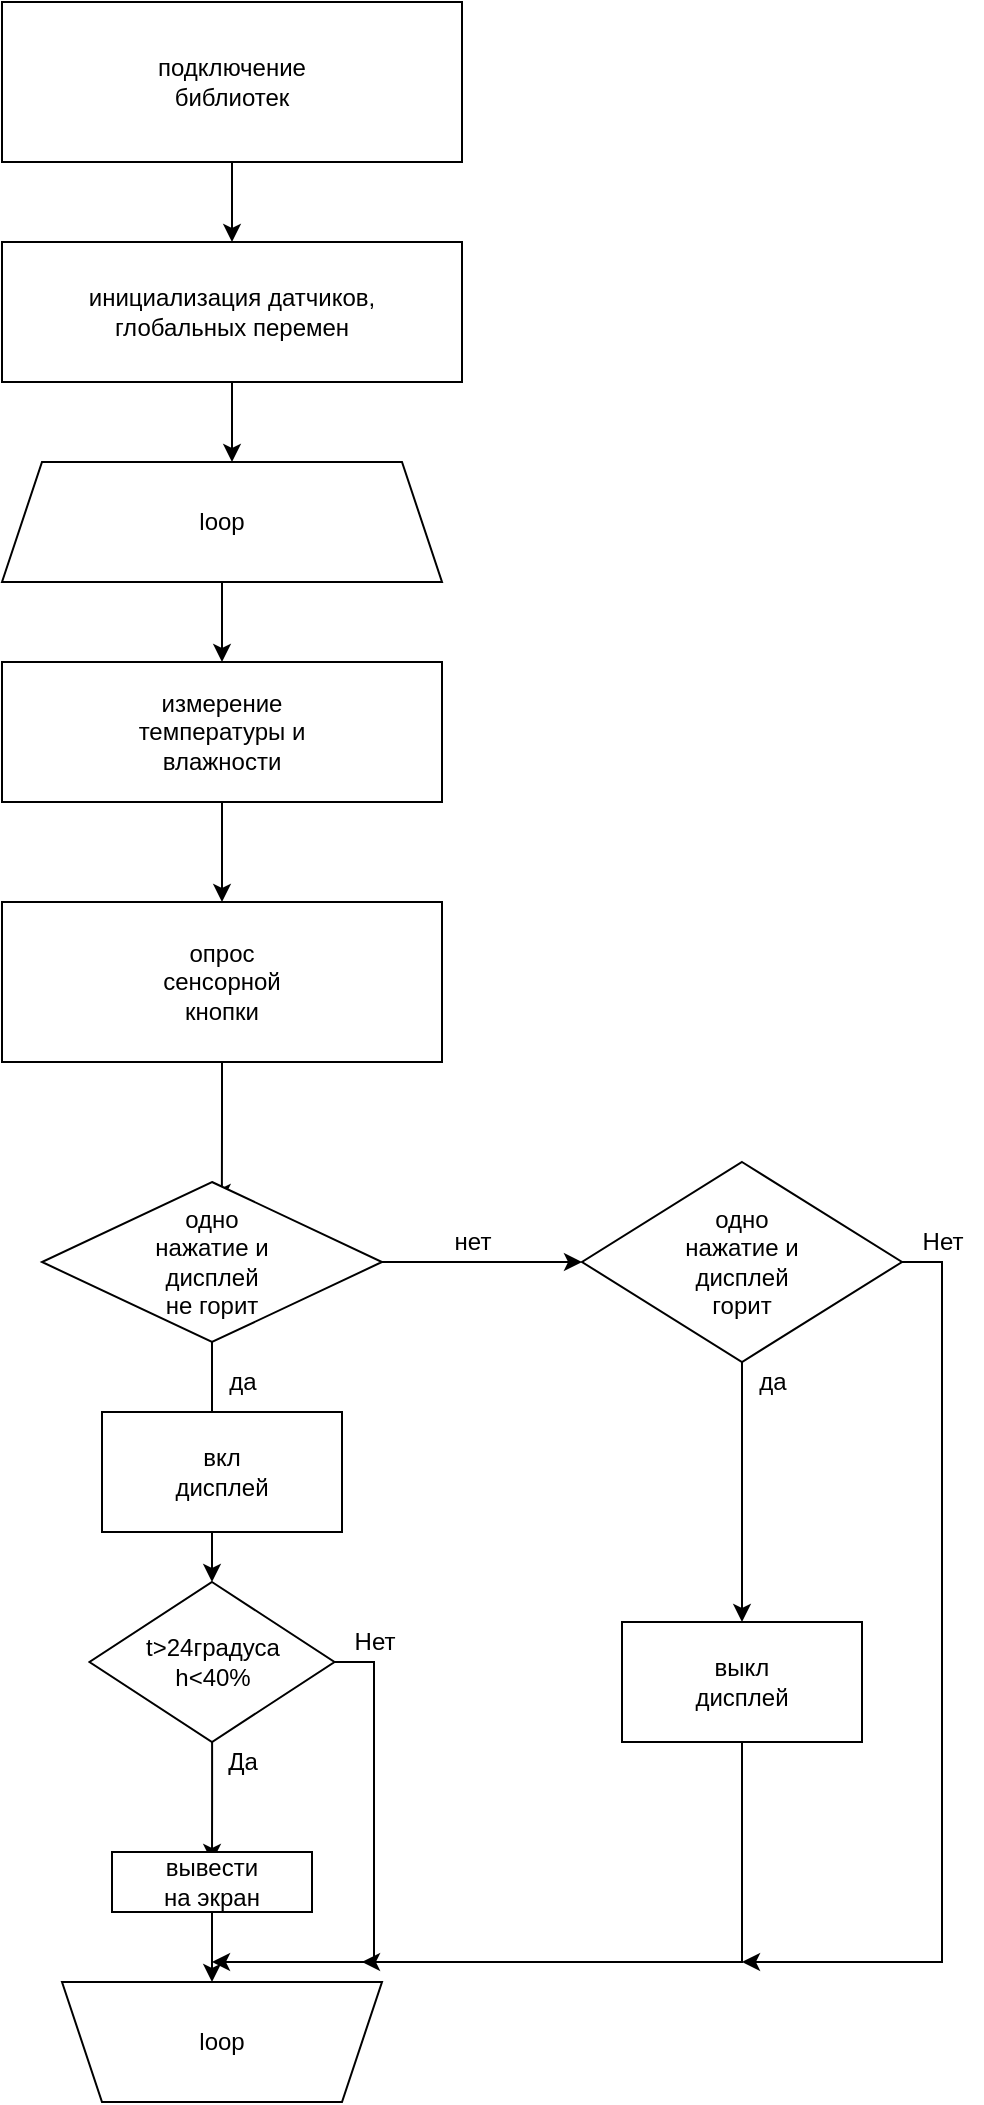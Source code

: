 <mxfile version="16.6.5" type="device"><diagram id="C9LLtqoHCOyB6LQPm11q" name="Page-1"><mxGraphModel dx="1354" dy="716" grid="1" gridSize="10" guides="1" tooltips="1" connect="1" arrows="1" fold="1" page="1" pageScale="1" pageWidth="827" pageHeight="1169" math="0" shadow="0"><root><mxCell id="0"/><mxCell id="1" parent="0"/><mxCell id="eKYsQ5l_sqrbZvBJoanJ-5" style="edgeStyle=orthogonalEdgeStyle;rounded=0;orthogonalLoop=1;jettySize=auto;html=1;exitX=0.5;exitY=1;exitDx=0;exitDy=0;entryX=0.5;entryY=0;entryDx=0;entryDy=0;" parent="1" source="eKYsQ5l_sqrbZvBJoanJ-1" target="eKYsQ5l_sqrbZvBJoanJ-4" edge="1"><mxGeometry relative="1" as="geometry"/></mxCell><mxCell id="eKYsQ5l_sqrbZvBJoanJ-1" value="&lt;div&gt;подключение&lt;/div&gt;&lt;div&gt;библиотек&lt;br&gt;&lt;/div&gt;" style="rounded=0;whiteSpace=wrap;html=1;" parent="1" vertex="1"><mxGeometry x="130" y="280" width="230" height="80" as="geometry"/></mxCell><mxCell id="eKYsQ5l_sqrbZvBJoanJ-8" style="edgeStyle=orthogonalEdgeStyle;rounded=0;orthogonalLoop=1;jettySize=auto;html=1;" parent="1" source="eKYsQ5l_sqrbZvBJoanJ-4" edge="1"><mxGeometry relative="1" as="geometry"><mxPoint x="245" y="510" as="targetPoint"/></mxGeometry></mxCell><mxCell id="eKYsQ5l_sqrbZvBJoanJ-4" value="&lt;div&gt;инициализация датчиков,&lt;/div&gt;&lt;div&gt;глобальных перемен&lt;br&gt;&lt;/div&gt;" style="rounded=0;whiteSpace=wrap;html=1;" parent="1" vertex="1"><mxGeometry x="130" y="400" width="230" height="70" as="geometry"/></mxCell><mxCell id="eKYsQ5l_sqrbZvBJoanJ-15" style="edgeStyle=orthogonalEdgeStyle;rounded=0;orthogonalLoop=1;jettySize=auto;html=1;" parent="1" source="eKYsQ5l_sqrbZvBJoanJ-9" target="eKYsQ5l_sqrbZvBJoanJ-10" edge="1"><mxGeometry relative="1" as="geometry"/></mxCell><mxCell id="eKYsQ5l_sqrbZvBJoanJ-9" value="loop" style="shape=trapezoid;perimeter=trapezoidPerimeter;whiteSpace=wrap;html=1;fixedSize=1;" parent="1" vertex="1"><mxGeometry x="130" y="510" width="220" height="60" as="geometry"/></mxCell><mxCell id="eKYsQ5l_sqrbZvBJoanJ-17" style="edgeStyle=orthogonalEdgeStyle;rounded=0;orthogonalLoop=1;jettySize=auto;html=1;" parent="1" source="eKYsQ5l_sqrbZvBJoanJ-10" target="eKYsQ5l_sqrbZvBJoanJ-16" edge="1"><mxGeometry relative="1" as="geometry"/></mxCell><mxCell id="eKYsQ5l_sqrbZvBJoanJ-10" value="&lt;div&gt;измерение &lt;br&gt;&lt;/div&gt;&lt;div&gt;температуры и&lt;/div&gt;влажности" style="rounded=0;whiteSpace=wrap;html=1;" parent="1" vertex="1"><mxGeometry x="130" y="610" width="220" height="70" as="geometry"/></mxCell><mxCell id="eKYsQ5l_sqrbZvBJoanJ-19" style="edgeStyle=orthogonalEdgeStyle;rounded=0;orthogonalLoop=1;jettySize=auto;html=1;entryX=0.529;entryY=0.125;entryDx=0;entryDy=0;entryPerimeter=0;" parent="1" source="eKYsQ5l_sqrbZvBJoanJ-16" target="eKYsQ5l_sqrbZvBJoanJ-18" edge="1"><mxGeometry relative="1" as="geometry"/></mxCell><mxCell id="eKYsQ5l_sqrbZvBJoanJ-16" value="&lt;div&gt;опрос&lt;/div&gt;&lt;div&gt;сенсорной&lt;/div&gt;&lt;div&gt;кнопки&lt;br&gt;&lt;/div&gt;" style="rounded=0;whiteSpace=wrap;html=1;" parent="1" vertex="1"><mxGeometry x="130" y="730" width="220" height="80" as="geometry"/></mxCell><mxCell id="eKYsQ5l_sqrbZvBJoanJ-22" value="" style="edgeStyle=orthogonalEdgeStyle;rounded=0;orthogonalLoop=1;jettySize=auto;html=1;" parent="1" source="eKYsQ5l_sqrbZvBJoanJ-18" target="eKYsQ5l_sqrbZvBJoanJ-20" edge="1"><mxGeometry relative="1" as="geometry"/></mxCell><mxCell id="eKYsQ5l_sqrbZvBJoanJ-27" style="edgeStyle=orthogonalEdgeStyle;rounded=0;orthogonalLoop=1;jettySize=auto;html=1;" parent="1" source="eKYsQ5l_sqrbZvBJoanJ-18" edge="1"><mxGeometry relative="1" as="geometry"><mxPoint x="235" y="1000" as="targetPoint"/></mxGeometry></mxCell><mxCell id="eKYsQ5l_sqrbZvBJoanJ-18" value="&lt;div&gt;одно&lt;/div&gt;&lt;div&gt;нажатие и &lt;br&gt;&lt;/div&gt;&lt;div&gt;дисплей&lt;/div&gt;&lt;div&gt;не горит&lt;br&gt;&lt;/div&gt;" style="rhombus;whiteSpace=wrap;html=1;" parent="1" vertex="1"><mxGeometry x="150" y="870" width="170" height="80" as="geometry"/></mxCell><mxCell id="VPlppFtOu7DBjnk0ZYlC-4" style="edgeStyle=orthogonalEdgeStyle;rounded=0;orthogonalLoop=1;jettySize=auto;html=1;exitX=0.5;exitY=1;exitDx=0;exitDy=0;entryX=0.5;entryY=0;entryDx=0;entryDy=0;" edge="1" parent="1" source="eKYsQ5l_sqrbZvBJoanJ-20" target="eKYsQ5l_sqrbZvBJoanJ-39"><mxGeometry relative="1" as="geometry"/></mxCell><mxCell id="VPlppFtOu7DBjnk0ZYlC-7" style="edgeStyle=orthogonalEdgeStyle;rounded=0;orthogonalLoop=1;jettySize=auto;html=1;exitX=1;exitY=0.5;exitDx=0;exitDy=0;" edge="1" parent="1" source="eKYsQ5l_sqrbZvBJoanJ-20"><mxGeometry relative="1" as="geometry"><mxPoint x="500" y="1260" as="targetPoint"/><Array as="points"><mxPoint x="600" y="910"/><mxPoint x="600" y="1260"/></Array></mxGeometry></mxCell><mxCell id="eKYsQ5l_sqrbZvBJoanJ-20" value="&lt;div&gt;одно&lt;/div&gt;&lt;div&gt;нажатие и&lt;br&gt;&lt;/div&gt;&lt;div&gt;дисплей&lt;/div&gt;&lt;div&gt;горит&lt;br&gt;&lt;/div&gt;" style="rhombus;whiteSpace=wrap;html=1;" parent="1" vertex="1"><mxGeometry x="420" y="860" width="160" height="100" as="geometry"/></mxCell><mxCell id="eKYsQ5l_sqrbZvBJoanJ-23" value="нет" style="text;html=1;align=center;verticalAlign=middle;resizable=0;points=[];autosize=1;strokeColor=none;fillColor=none;" parent="1" vertex="1"><mxGeometry x="350" y="890" width="30" height="20" as="geometry"/></mxCell><mxCell id="eKYsQ5l_sqrbZvBJoanJ-28" value="да" style="text;html=1;align=center;verticalAlign=middle;resizable=0;points=[];autosize=1;strokeColor=none;fillColor=none;" parent="1" vertex="1"><mxGeometry x="235" y="960" width="30" height="20" as="geometry"/></mxCell><mxCell id="eKYsQ5l_sqrbZvBJoanJ-31" style="edgeStyle=orthogonalEdgeStyle;rounded=0;orthogonalLoop=1;jettySize=auto;html=1;" parent="1" source="eKYsQ5l_sqrbZvBJoanJ-30" edge="1"><mxGeometry relative="1" as="geometry"><mxPoint x="235" y="1070" as="targetPoint"/></mxGeometry></mxCell><mxCell id="eKYsQ5l_sqrbZvBJoanJ-30" value="&lt;div&gt;вкл&lt;/div&gt;&lt;div&gt;дисплей&lt;br&gt;&lt;/div&gt;" style="text;html=1;align=center;verticalAlign=middle;resizable=0;points=[];autosize=1;strokeColor=none;fillColor=none;" parent="1" vertex="1"><mxGeometry x="205" y="1000" width="60" height="30" as="geometry"/></mxCell><mxCell id="eKYsQ5l_sqrbZvBJoanJ-34" style="edgeStyle=orthogonalEdgeStyle;rounded=0;orthogonalLoop=1;jettySize=auto;html=1;" parent="1" source="eKYsQ5l_sqrbZvBJoanJ-32" edge="1"><mxGeometry relative="1" as="geometry"><mxPoint x="235" y="1210" as="targetPoint"/></mxGeometry></mxCell><mxCell id="VPlppFtOu7DBjnk0ZYlC-1" style="edgeStyle=orthogonalEdgeStyle;rounded=0;orthogonalLoop=1;jettySize=auto;html=1;exitX=1;exitY=0.5;exitDx=0;exitDy=0;" edge="1" parent="1" source="eKYsQ5l_sqrbZvBJoanJ-32"><mxGeometry relative="1" as="geometry"><mxPoint x="235" y="1260" as="targetPoint"/><Array as="points"><mxPoint x="316" y="1110"/><mxPoint x="316" y="1260"/></Array></mxGeometry></mxCell><mxCell id="eKYsQ5l_sqrbZvBJoanJ-32" value="&lt;div&gt;t&amp;gt;24градуса&lt;/div&gt;&lt;div&gt;h&amp;lt;40%&lt;br&gt;&lt;/div&gt;" style="rhombus;whiteSpace=wrap;html=1;" parent="1" vertex="1"><mxGeometry x="173.75" y="1070" width="122.5" height="80" as="geometry"/></mxCell><mxCell id="eKYsQ5l_sqrbZvBJoanJ-37" style="edgeStyle=orthogonalEdgeStyle;rounded=0;orthogonalLoop=1;jettySize=auto;html=1;" parent="1" source="eKYsQ5l_sqrbZvBJoanJ-35" edge="1"><mxGeometry relative="1" as="geometry"><mxPoint x="235" y="1270" as="targetPoint"/></mxGeometry></mxCell><mxCell id="eKYsQ5l_sqrbZvBJoanJ-35" value="проветрить" style="text;html=1;align=center;verticalAlign=middle;resizable=0;points=[];autosize=1;strokeColor=none;fillColor=none;" parent="1" vertex="1"><mxGeometry x="195" y="1210" width="80" height="20" as="geometry"/></mxCell><mxCell id="eKYsQ5l_sqrbZvBJoanJ-38" value="loop" style="shape=trapezoid;perimeter=trapezoidPerimeter;whiteSpace=wrap;html=1;fixedSize=1;shadow=0;rounded=0;sketch=0;flipV=1;" parent="1" vertex="1"><mxGeometry x="160" y="1270" width="160" height="60" as="geometry"/></mxCell><mxCell id="VPlppFtOu7DBjnk0ZYlC-5" style="edgeStyle=orthogonalEdgeStyle;rounded=0;orthogonalLoop=1;jettySize=auto;html=1;exitX=0.5;exitY=1;exitDx=0;exitDy=0;" edge="1" parent="1" source="eKYsQ5l_sqrbZvBJoanJ-39"><mxGeometry relative="1" as="geometry"><mxPoint x="310" y="1260" as="targetPoint"/><Array as="points"><mxPoint x="500" y="1260"/></Array></mxGeometry></mxCell><mxCell id="eKYsQ5l_sqrbZvBJoanJ-39" value="&lt;div&gt;выкл&lt;/div&gt;&lt;div&gt;дисплей&lt;br&gt;&lt;/div&gt;" style="rounded=0;whiteSpace=wrap;html=1;shadow=0;sketch=0;fontFamily=Helvetica;fontSize=12;fontColor=default;strokeColor=default;fillColor=default;" parent="1" vertex="1"><mxGeometry x="440" y="1090" width="120" height="60" as="geometry"/></mxCell><mxCell id="eKYsQ5l_sqrbZvBJoanJ-40" value="&lt;div&gt;вкл&lt;/div&gt;&lt;div&gt;дисплей&lt;br&gt;&lt;/div&gt;" style="rounded=0;whiteSpace=wrap;html=1;shadow=0;sketch=0;fontFamily=Helvetica;fontSize=12;fontColor=default;strokeColor=default;fillColor=default;" parent="1" vertex="1"><mxGeometry x="180" y="985" width="120" height="60" as="geometry"/></mxCell><mxCell id="eKYsQ5l_sqrbZvBJoanJ-44" value="&lt;div&gt;вывести&lt;/div&gt;&lt;div&gt;на экран&lt;br&gt;&lt;/div&gt;" style="rounded=0;whiteSpace=wrap;html=1;shadow=0;sketch=0;fontFamily=Helvetica;fontSize=12;fontColor=default;strokeColor=default;fillColor=default;" parent="1" vertex="1"><mxGeometry x="185" y="1205" width="100" height="30" as="geometry"/></mxCell><mxCell id="VPlppFtOu7DBjnk0ZYlC-2" value="Да" style="text;html=1;align=center;verticalAlign=middle;resizable=0;points=[];autosize=1;strokeColor=none;fillColor=none;" vertex="1" parent="1"><mxGeometry x="235" y="1150" width="30" height="20" as="geometry"/></mxCell><mxCell id="VPlppFtOu7DBjnk0ZYlC-3" value="Нет" style="text;html=1;align=center;verticalAlign=middle;resizable=0;points=[];autosize=1;strokeColor=none;fillColor=none;" vertex="1" parent="1"><mxGeometry x="296.25" y="1090" width="40" height="20" as="geometry"/></mxCell><mxCell id="VPlppFtOu7DBjnk0ZYlC-6" value="да" style="text;html=1;align=center;verticalAlign=middle;resizable=0;points=[];autosize=1;strokeColor=none;fillColor=none;" vertex="1" parent="1"><mxGeometry x="500" y="960" width="30" height="20" as="geometry"/></mxCell><mxCell id="VPlppFtOu7DBjnk0ZYlC-8" value="Нет" style="text;html=1;align=center;verticalAlign=middle;resizable=0;points=[];autosize=1;strokeColor=none;fillColor=none;" vertex="1" parent="1"><mxGeometry x="580" y="890" width="40" height="20" as="geometry"/></mxCell></root></mxGraphModel></diagram></mxfile>